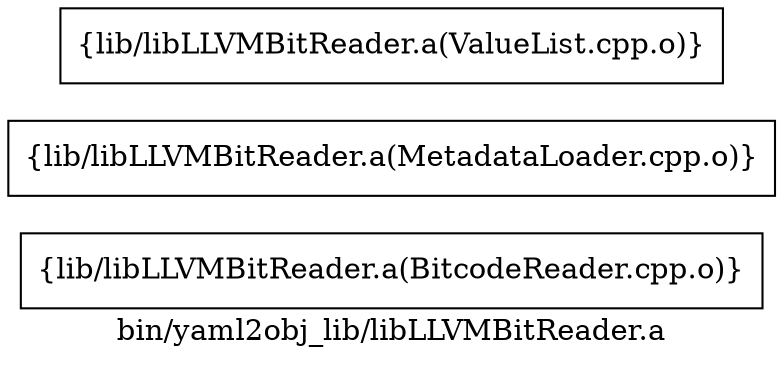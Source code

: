 digraph "bin/yaml2obj_lib/libLLVMBitReader.a" {
	label="bin/yaml2obj_lib/libLLVMBitReader.a";
	rankdir=LR;

	Node0x564099f2b898 [shape=record,shape=box,group=0,label="{lib/libLLVMBitReader.a(BitcodeReader.cpp.o)}"];
	Node0x564099f2dc38 [shape=record,shape=box,group=0,label="{lib/libLLVMBitReader.a(MetadataLoader.cpp.o)}"];
	Node0x564099f2cf68 [shape=record,shape=box,group=0,label="{lib/libLLVMBitReader.a(ValueList.cpp.o)}"];
}
